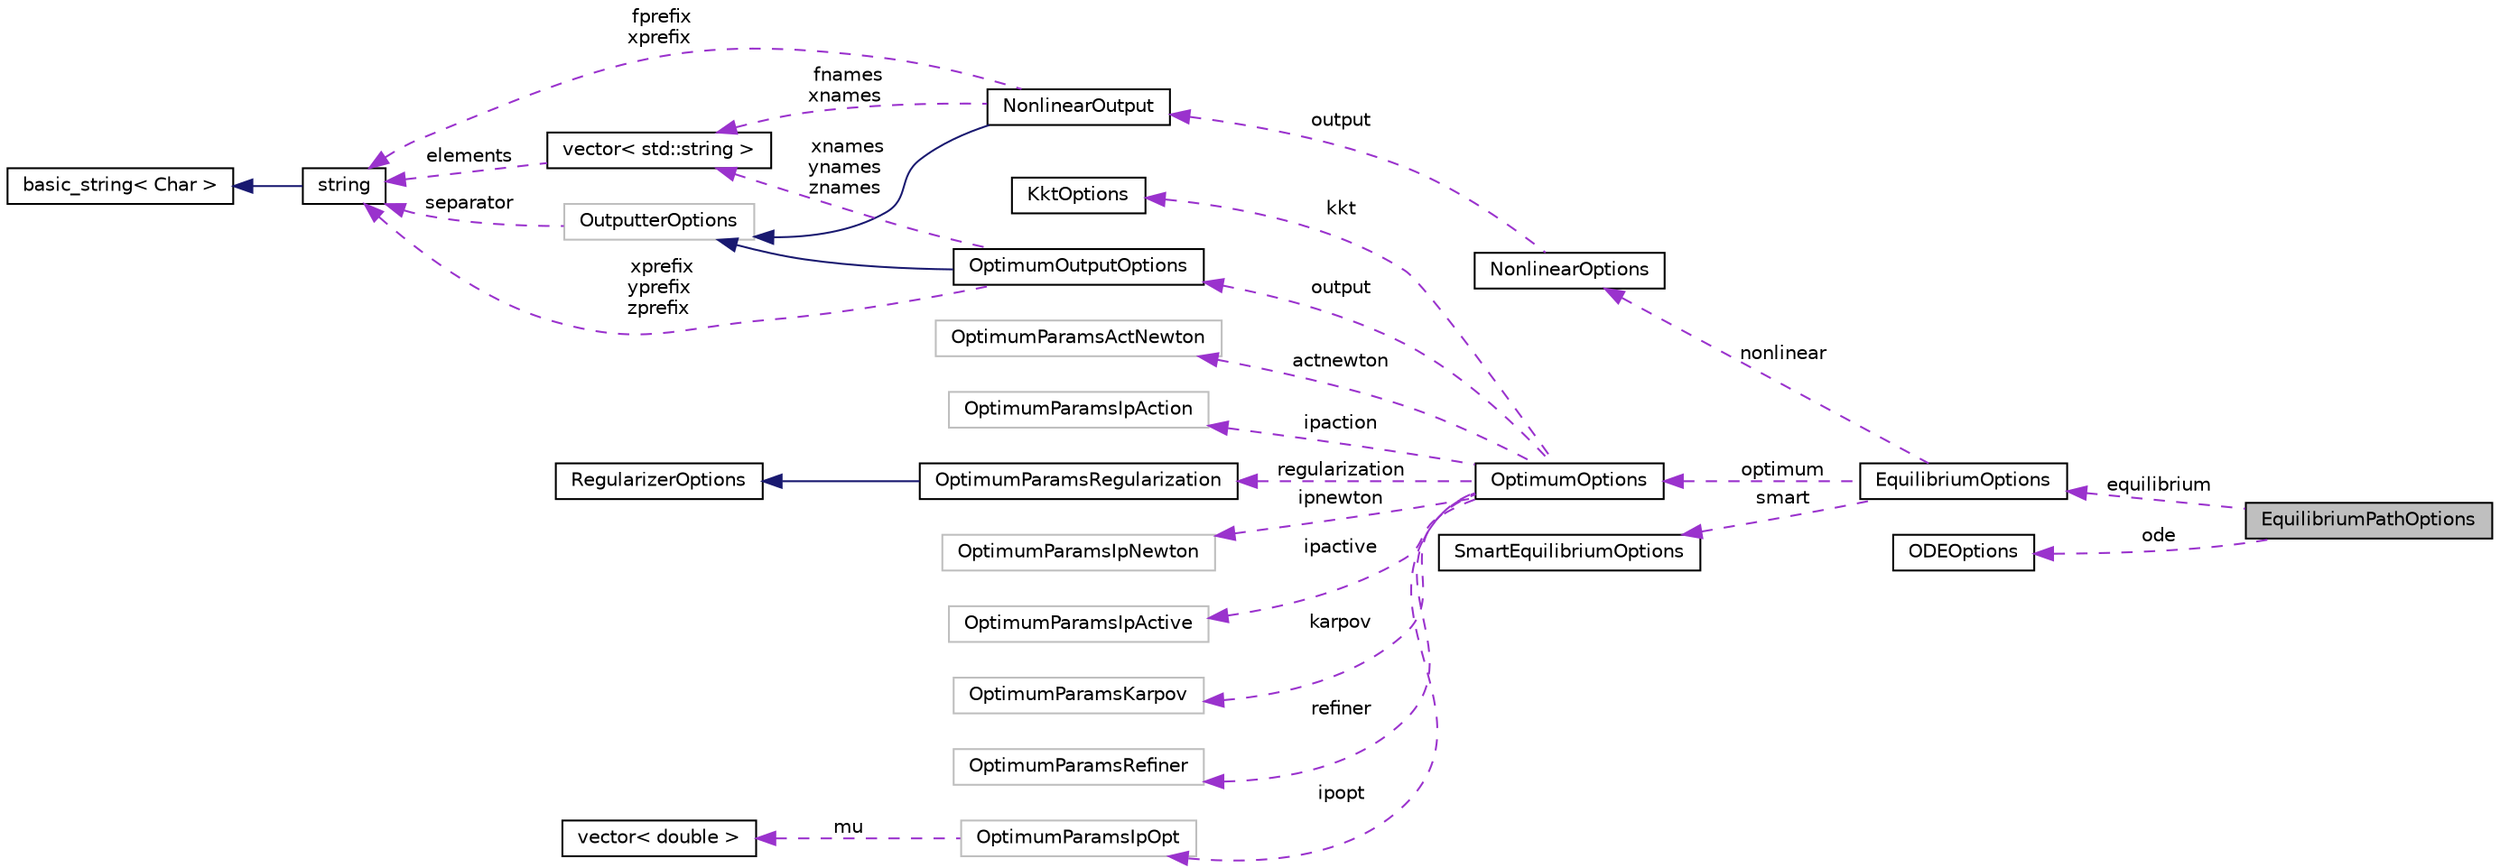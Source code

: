 digraph "EquilibriumPathOptions"
{
 // INTERACTIVE_SVG=YES
 // LATEX_PDF_SIZE
  edge [fontname="Helvetica",fontsize="10",labelfontname="Helvetica",labelfontsize="10"];
  node [fontname="Helvetica",fontsize="10",shape=record];
  rankdir="LR";
  Node1 [label="EquilibriumPathOptions",height=0.2,width=0.4,color="black", fillcolor="grey75", style="filled", fontcolor="black",tooltip="A struct that describes the options from an equilibrium path calculation."];
  Node2 -> Node1 [dir="back",color="darkorchid3",fontsize="10",style="dashed",label=" equilibrium" ,fontname="Helvetica"];
  Node2 [label="EquilibriumOptions",height=0.2,width=0.4,color="black", fillcolor="white", style="filled",URL="$structReaktoro_1_1EquilibriumOptions.html",tooltip="The options for the equilibrium calculations."];
  Node3 -> Node2 [dir="back",color="darkorchid3",fontsize="10",style="dashed",label=" optimum" ,fontname="Helvetica"];
  Node3 [label="OptimumOptions",height=0.2,width=0.4,color="black", fillcolor="white", style="filled",URL="$structReaktoro_1_1OptimumOptions.html",tooltip="A type that describes the options of a optimisation calculation."];
  Node4 -> Node3 [dir="back",color="darkorchid3",fontsize="10",style="dashed",label=" output" ,fontname="Helvetica"];
  Node4 [label="OptimumOutputOptions",height=0.2,width=0.4,color="black", fillcolor="white", style="filled",URL="$structReaktoro_1_1OptimumOutputOptions.html",tooltip="A type that describes the options for the output of a optimisation calculation."];
  Node5 -> Node4 [dir="back",color="midnightblue",fontsize="10",style="solid",fontname="Helvetica"];
  Node5 [label="OutputterOptions",height=0.2,width=0.4,color="grey75", fillcolor="white", style="filled",URL="$structReaktoro_1_1OutputterOptions.html",tooltip=" "];
  Node6 -> Node5 [dir="back",color="darkorchid3",fontsize="10",style="dashed",label=" separator" ,fontname="Helvetica"];
  Node6 [label="string",height=0.2,width=0.4,color="black", fillcolor="white", style="filled",tooltip=" "];
  Node7 -> Node6 [dir="back",color="midnightblue",fontsize="10",style="solid",fontname="Helvetica"];
  Node7 [label="basic_string\< Char \>",height=0.2,width=0.4,color="black", fillcolor="white", style="filled",tooltip=" "];
  Node6 -> Node4 [dir="back",color="darkorchid3",fontsize="10",style="dashed",label=" xprefix\nyprefix\nzprefix" ,fontname="Helvetica"];
  Node8 -> Node4 [dir="back",color="darkorchid3",fontsize="10",style="dashed",label=" xnames\nynames\nznames" ,fontname="Helvetica"];
  Node8 [label="vector\< std::string \>",height=0.2,width=0.4,color="black", fillcolor="white", style="filled",tooltip=" "];
  Node6 -> Node8 [dir="back",color="darkorchid3",fontsize="10",style="dashed",label=" elements" ,fontname="Helvetica"];
  Node9 -> Node3 [dir="back",color="darkorchid3",fontsize="10",style="dashed",label=" actnewton" ,fontname="Helvetica"];
  Node9 [label="OptimumParamsActNewton",height=0.2,width=0.4,color="grey75", fillcolor="white", style="filled",URL="$structReaktoro_1_1OptimumParamsActNewton.html",tooltip=" "];
  Node10 -> Node3 [dir="back",color="darkorchid3",fontsize="10",style="dashed",label=" ipaction" ,fontname="Helvetica"];
  Node10 [label="OptimumParamsIpAction",height=0.2,width=0.4,color="grey75", fillcolor="white", style="filled",URL="$structReaktoro_1_1OptimumParamsIpAction.html",tooltip=" "];
  Node11 -> Node3 [dir="back",color="darkorchid3",fontsize="10",style="dashed",label=" ipopt" ,fontname="Helvetica"];
  Node11 [label="OptimumParamsIpOpt",height=0.2,width=0.4,color="grey75", fillcolor="white", style="filled",URL="$structReaktoro_1_1OptimumParamsIpOpt.html",tooltip=" "];
  Node12 -> Node11 [dir="back",color="darkorchid3",fontsize="10",style="dashed",label=" mu" ,fontname="Helvetica"];
  Node12 [label="vector\< double \>",height=0.2,width=0.4,color="black", fillcolor="white", style="filled",tooltip=" "];
  Node13 -> Node3 [dir="back",color="darkorchid3",fontsize="10",style="dashed",label=" ipnewton" ,fontname="Helvetica"];
  Node13 [label="OptimumParamsIpNewton",height=0.2,width=0.4,color="grey75", fillcolor="white", style="filled",URL="$structReaktoro_1_1OptimumParamsIpNewton.html",tooltip=" "];
  Node14 -> Node3 [dir="back",color="darkorchid3",fontsize="10",style="dashed",label=" ipactive" ,fontname="Helvetica"];
  Node14 [label="OptimumParamsIpActive",height=0.2,width=0.4,color="grey75", fillcolor="white", style="filled",URL="$structReaktoro_1_1OptimumParamsIpActive.html",tooltip=" "];
  Node15 -> Node3 [dir="back",color="darkorchid3",fontsize="10",style="dashed",label=" karpov" ,fontname="Helvetica"];
  Node15 [label="OptimumParamsKarpov",height=0.2,width=0.4,color="grey75", fillcolor="white", style="filled",URL="$structReaktoro_1_1OptimumParamsKarpov.html",tooltip=" "];
  Node16 -> Node3 [dir="back",color="darkorchid3",fontsize="10",style="dashed",label=" refiner" ,fontname="Helvetica"];
  Node16 [label="OptimumParamsRefiner",height=0.2,width=0.4,color="grey75", fillcolor="white", style="filled",URL="$structReaktoro_1_1OptimumParamsRefiner.html",tooltip=" "];
  Node17 -> Node3 [dir="back",color="darkorchid3",fontsize="10",style="dashed",label=" regularization" ,fontname="Helvetica"];
  Node17 [label="OptimumParamsRegularization",height=0.2,width=0.4,color="black", fillcolor="white", style="filled",URL="$structReaktoro_1_1OptimumParamsRegularization.html",tooltip="A type that describes the regularization options for the optimisation calculation."];
  Node18 -> Node17 [dir="back",color="midnightblue",fontsize="10",style="solid",fontname="Helvetica"];
  Node18 [label="RegularizerOptions",height=0.2,width=0.4,color="black", fillcolor="white", style="filled",URL="$structReaktoro_1_1RegularizerOptions.html",tooltip="A type that describes the options for regularizing linear constraints."];
  Node19 -> Node3 [dir="back",color="darkorchid3",fontsize="10",style="dashed",label=" kkt" ,fontname="Helvetica"];
  Node19 [label="KktOptions",height=0.2,width=0.4,color="black", fillcolor="white", style="filled",URL="$structReaktoro_1_1KktOptions.html",tooltip="A type to describe the options for the KKT calculation."];
  Node20 -> Node2 [dir="back",color="darkorchid3",fontsize="10",style="dashed",label=" nonlinear" ,fontname="Helvetica"];
  Node20 [label="NonlinearOptions",height=0.2,width=0.4,color="black", fillcolor="white", style="filled",URL="$structReaktoro_1_1NonlinearOptions.html",tooltip="A type that describes the options for the solution of a non-linear problem."];
  Node21 -> Node20 [dir="back",color="darkorchid3",fontsize="10",style="dashed",label=" output" ,fontname="Helvetica"];
  Node21 [label="NonlinearOutput",height=0.2,width=0.4,color="black", fillcolor="white", style="filled",URL="$structReaktoro_1_1NonlinearOutput.html",tooltip="A type that describes the options for the output of a non-linear problem calculation."];
  Node5 -> Node21 [dir="back",color="midnightblue",fontsize="10",style="solid",fontname="Helvetica"];
  Node6 -> Node21 [dir="back",color="darkorchid3",fontsize="10",style="dashed",label=" fprefix\nxprefix" ,fontname="Helvetica"];
  Node8 -> Node21 [dir="back",color="darkorchid3",fontsize="10",style="dashed",label=" fnames\nxnames" ,fontname="Helvetica"];
  Node22 -> Node2 [dir="back",color="darkorchid3",fontsize="10",style="dashed",label=" smart" ,fontname="Helvetica"];
  Node22 [label="SmartEquilibriumOptions",height=0.2,width=0.4,color="black", fillcolor="white", style="filled",URL="$structReaktoro_1_1SmartEquilibriumOptions.html",tooltip="The options for the smart equilibrium calculations."];
  Node23 -> Node1 [dir="back",color="darkorchid3",fontsize="10",style="dashed",label=" ode" ,fontname="Helvetica"];
  Node23 [label="ODEOptions",height=0.2,width=0.4,color="black", fillcolor="white", style="filled",URL="$structReaktoro_1_1ODEOptions.html",tooltip="A struct that defines the options for the ODESolver."];
}
